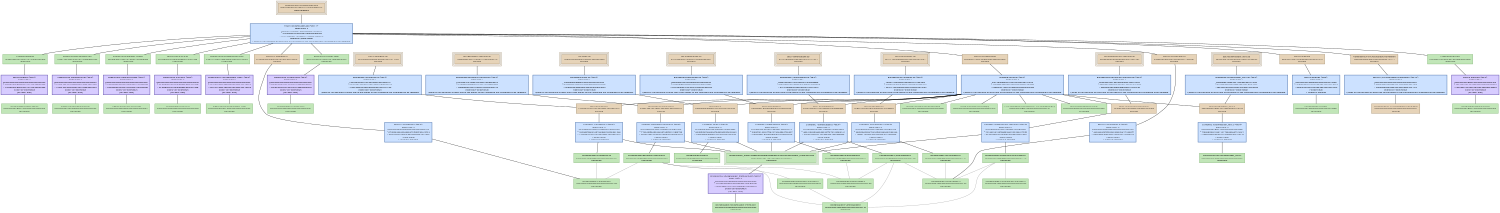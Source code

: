 digraph XDownloader {
   size = "10.000000,8.500000";
   concentrate = false;

   node [ shape = box, style = filled, color = "0.3 0.5 0.6", fillcolor = "0.3 0.2 0.9", fontname = "Monaco", fontsize = "9" ];
   n00001 [ label = "Development/XDownloader.app\nd7473dc880772388251155a55498b213\nDepsUpdated", color = "0.1 0.5 0.5", fillcolor = "0.1 0.2 0.9", peripheries = 3 ];
   n00002 [ label = "Contents/Info.plist\nc933a801c45e22cda7823bb6b05fab3e\nUpToDate" ];
   n00003 [ label = "XDownloader.build/Info.plist\n0000000042fb02230000000000000459\nUpToDate" ];
   n00004 [ label = "Contents/PkgInfo\n744d569ecfb07e0321312c83efcecd8e\nUpToDate" ];
   n00005 [ label = "XDownloader.build/PkgInfo\n0000000042fb02230000000000000008\nUpToDate" ];
   n00006 [ label = "English.lproj/MainMenu.nib\n103d129520a23ffa79f212988ae06294\nUpToDate" ];
   n00007 [ label = "English.lproj/MainMenu.nib\n0000000042cecda400000000000000aa\nUpToDate" ];
   n00008 [ label = "English.lproj/InfoPlist.strings\n6408d6fe6705e0187e50f616a5e4b88f\nUpToDate" ];
   n00009 [ label = "English.lproj/InfoPlist.strings\n0000000042fa6da600000000000000b2\nUpToDate" ];
   n00010 [ label = "Resources/icon.icns\nb1e0db45091ead5fdd8f6fcf35691bdf\nUpToDate" ];
   n00011 [ label = "XDownloader/icon.icns\n0000000042fa6da600000000000093ba\nUpToDate" ];
   n00012 [ label = "English.lproj/XDownloader Help\n33a1fc14d527d9e3448c3d553521e03a\nUpToDate" ];
   n00013 [ label = "English.lproj/XDownloader Help\n0000000042bd319000000000000000aa\nUpToDate" ];
   n00014 [ label = "Resources/Credits.html\ncecbc3c842201a6d10ca1bbb986ef255\nUpToDate" ];
   n00015 [ label = "XDownloader/Credits.html\n0000000042fa6da600000000000000a1\nUpToDate" ];
   n00016 [ label = "ppc/main.o\nc0f5b8eb4abbfec023052b3062953cf5\nMissing", color = "0.1 0.5 0.5", fillcolor = "0.1 0.2 0.9" ];
   n00017 [ label = "XDownloader/XDownloader_Prefix.pch\n0000000042fa6da60000000000000099\nUpToDate" ];
   n00018 [ label = "XDownloader_Prefix-azwwsztcbjdddbcktpikqacsychb/XDownloader_Prefix.pch.gch\n202c485b7ca77b21cee9a6159cf03c0f\nUpToDate", peripheries = 3 ];
   n00019 [ label = "XDownloader/main.m\n0000000042fa6da600000000000003b8\nUpToDate" ];
   n00020 [ label = "ppc/RenamerController.o\n574923841a72f86279a4691e8d2baa1d\nMissing", color = "0.1 0.5 0.5", fillcolor = "0.1 0.2 0.9" ];
   n00021 [ label = "XDownloader/RenamerController.m\n0000000042fa6da60000000000002500\nUpToDate" ];
   n00022 [ label = "ppc/NameMapper.o\n6d2853b9ac0126c4ee9641849f4bbffe\nMissing", color = "0.1 0.5 0.5", fillcolor = "0.1 0.2 0.9" ];
   n00023 [ label = "XDownloader/NameMapper.m\n0000000042fa6da6000000000000135f\nUpToDate" ];
   n00024 [ label = "ppc/ExifWrapper.o\n0d2fb4da1ff204f7db9d62c83e893b34\nMissing", color = "0.1 0.5 0.5", fillcolor = "0.1 0.2 0.9" ];
   n00025 [ label = "XDownloader/ExifWrapper.m\n0000000042fa6da60000000000000f57\nUpToDate" ];
   n00026 [ label = "ppc/PreferencesController.o\ne536d3456918e3faf7a2b4470af15469\nMissing", color = "0.1 0.5 0.5", fillcolor = "0.1 0.2 0.9" ];
   n00027 [ label = "XDownloader/PreferencesController.m\n0000000042fa6da60000000000001175\nUpToDate" ];
   n00028 [ label = "ppc/XDVariables.o\n1eff9119cee02f053e899c9101e84f54\nMissing", color = "0.1 0.5 0.5", fillcolor = "0.1 0.2 0.9" ];
   n00029 [ label = "XDownloader/XDVariables.m\n0000000042fa6da60000000000001741\nUpToDate" ];
   n00030 [ label = "ppc/CanonRAW.o\n130598a2cac61655836f6529294a2015\nMissing", color = "0.1 0.5 0.5", fillcolor = "0.1 0.2 0.9" ];
   n00031 [ label = "XDownloader/CanonRAW.m\n0000000042fa6da60000000000000f51\nUpToDate" ];
   n00032 [ label = "ppc/XDownloader_vers.o\n7d86dbd973f88333179e880ae731423f\nMissing", color = "0.1 0.5 0.5", fillcolor = "0.1 0.2 0.9" ];
   n00033 [ label = "DerivedSources/XDownloader_vers.c\n0000000042fb022300000000000000fe\nUpToDate" ];
   n00034 [ label = "MacOS/XDownloader\n0fb5866c13ad133ab6a2a39e8e305d36\nMissing", color = "0.1 0.5 0.5", fillcolor = "0.1 0.2 0.9" ];
   n00035 [ label = "ppc/main.ob\n53de4fcb69b0bfed74b8553b5ab54e40\nMissing", color = "0.1 0.5 0.5", fillcolor = "0.1 0.2 0.9", peripheries = 3 ];
   n00036 [ label = "ppc/RenamerController.ob\n7ddbdd38539f107e6df17fd9c22b6510\nMissing", color = "0.1 0.5 0.5", fillcolor = "0.1 0.2 0.9", peripheries = 3 ];
   n00037 [ label = "ppc/NameMapper.ob\n81c41dbfa800cf8498ccfa41cf7576c7\nMissing", color = "0.1 0.5 0.5", fillcolor = "0.1 0.2 0.9", peripheries = 3 ];
   n00038 [ label = "ppc/ExifWrapper.ob\n87c0cbd5e941f449c54709eca68a94d1\nMissing", color = "0.1 0.5 0.5", fillcolor = "0.1 0.2 0.9", peripheries = 3 ];
   n00039 [ label = "ppc/PreferencesController.ob\n9b5daa6fdca8df5ddfb38f6510907cac\nMissing", color = "0.1 0.5 0.5", fillcolor = "0.1 0.2 0.9", peripheries = 3 ];
   n00040 [ label = "ppc/XDVariables.ob\nb071c16b3c8e800d5c290f020d9123f7\nMissing", color = "0.1 0.5 0.5", fillcolor = "0.1 0.2 0.9", peripheries = 3 ];
   n00041 [ label = "ppc/CanonRAW.ob\n952536b0c6880afcd0cbe53497271c3a\nMissing", color = "0.1 0.5 0.5", fillcolor = "0.1 0.2 0.9", peripheries = 3 ];
   n00042 [ label = "ppc/XDownloader_vers.ob\n3d93230e7dc0c6dc8547ba9b1925e833\nMissing", color = "0.1 0.5 0.5", fillcolor = "0.1 0.2 0.9", peripheries = 3 ];
   n00043 [ label = "Resources/libZeroLinkAppStub.a\n0000000042c7f5ee0000000000000ae0\nUpToDate" ];
   n00044 [ label = "Cocoa.framework/Cocoa[C]\n0000000042d829e70000000000002260\nUpToDate" ];
   n00045 [ label = "Nym.Foundation.framework/Nym.Foundation[C]\n0000000042fb02390000000000005c7c\nUpToDate" ];
   n00046 [ label = "ppc/XDownloader.zerolink\n0000000042fb026c0000000000000580\nUpToDate" ];
   n00047 [ label = "MacOS/exiftags\na6f845d729e7cca08e3d62363020755f\nMissing", color = "0.1 0.5 0.5", fillcolor = "0.1 0.2 0.9" ];
   n00048 [ label = "XDownloader/exiftags\n0000000042fa6da600000000000199f8\nUpToDate" ];
   n00049 [ label = "MacOS/XDVariables.h\n4438468cddf530f2230b52ac17438ca7\nMissing", color = "0.1 0.5 0.5", fillcolor = "0.1 0.2 0.9" ];
   n00050 [ label = "XDownloader/XDVariables.h\n0000000042fa6da60000000000000150\nUpToDate" ];
   n00051 [ label = "MacOS/CanonRAW.h\nb7d22e9922fa63cd470f5bd7e2a12e56\nMissing", color = "0.1 0.5 0.5", fillcolor = "0.1 0.2 0.9" ];
   n00052 [ label = "XDownloader/CanonRAW.h\n0000000042fa6da60000000000000105\nUpToDate" ];
   n00053 [ label = "Frameworks/Nym.Foundation.framework\n49e82eb68893ee255a63986f64721f17\nMissing", color = "0.1 0.5 0.5", fillcolor = "0.1 0.2 0.9" ];
   n00054 [ label = "Development/Nym.Foundation.framework\n00000000000000000000000000000000\nMissing", color = "0.1 0.5 0.5", fillcolor = "0.1 0.2 0.9" ];
   n00055 [ label = "XDownloader/ExifWrapper.h\n0000000042fa6da6000000000000014b\nUpToDate" ];
   n00056 [ label = "XDownloader/RenamerController.h\n0000000042fa6da60000000000000477\nUpToDate" ];
   n00057 [ label = "XDownloader/NameMapper.h\n0000000042fa6da600000000000001f4\nUpToDate" ];
   n00058 [ label = "XDownloader/PreferencesController.h\n0000000042fa6da6000000000000024a\nUpToDate" ];

   node [ shape = box, style = "filled,bold", color = "0.7 0.5 0.7", fillcolor = "0.7 0.2 1.0", fontname = "Monaco", fontsize = "9" ];
   c00001 [ label = "PBXCp Info.plist <wt:0>\nwaitCount: 0\n0000000042fb02230000000000000459\n^ c933a80186a520eea7823bb6b05faf67\n= c933a801c45e22cda7823bb6b05fab3e\nDoesNotNeedToRun\n(no 'why' info)" ];
   c00002 [ label = "PBXCp PkgInfo <wt:0>\nwaitCount: 0\n00000000000000000000000000000000\n^ 744d569ecfb07e0321312c83efcecd8e\n= 744d569ecfb07e0321312c83efcecd8e\nDoesNotNeedToRun\n(no 'why' info)" ];
   c00003 [ label = "CpResource MainMenu.nib <wt:2>\nwaitCount: 0\n00000000000000000000000000000000\n^ 103d129520a23ffa79f212988ae06294\n= 103d129520a23ffa79f212988ae06294\nDoesNotNeedToRun\n(no 'why' info)" ];
   c00004 [ label = "CpResource InfoPlist.strings <wt:2>\nwaitCount: 0\n00000000000000000000000000000000\n^ 6408d6fe6705e0187e50f616a5e4b88f\n= 6408d6fe6705e0187e50f616a5e4b88f\nDoesNotNeedToRun\n(no 'why' info)" ];
   c00005 [ label = "CpResource icon.icns <wt:2>\nwaitCount: 0\n00000000000000000000000000000000\n^ b1e0db45091ead5fdd8f6fcf35691bdf\n= b1e0db45091ead5fdd8f6fcf35691bdf\nDoesNotNeedToRun\n(no 'why' info)" ];
   c00006 [ label = "CpResource \"XDownloader Help\" <wt:2>\nwaitCount: 0\n00000000000000000000000000000000\n^ 33a1fc14d527d9e3448c3d553521e03a\n= 33a1fc14d527d9e3448c3d553521e03a\nDoesNotNeedToRun\n(no 'why' info)" ];
   c00007 [ label = "CpResource Credits.html <wt:2>\nwaitCount: 0\n00000000000000000000000000000000\n^ cecbc3c842201a6d10ca1bbb986ef255\n= cecbc3c842201a6d10ca1bbb986ef255\nDoesNotNeedToRun\n(no 'why' info)" ];
   c00008 [ label = "CompileC main.o <wt:4>\nwaitCount: 0\n202c485b3e5d1687cee9a6159cf03fb7\n^ e0d9f0b074e6e847edec8d25fe650342\n= c0f5b8eb4abbfec023052b3062953cf5\nNeedsToRun\n1 output is missing", color = "0.6 0.5 0.7", fillcolor = "0.6 0.2 1.0" ];
   c00009 [ label = "ProcessPCH XDownloader_Prefix.pch.gch <wt:3>\nwaitCount: 0\n0000000042fa6da60000000000000099\n^ 202c485b3e5d1687cee9a6159cf03c96\n= 202c485b7ca77b21cee9a6159cf03c0f\nDoesNotNeedToRun\n(no 'why' info)" ];
   c00010 [ label = "CompileC RenamerController.o <wt:4>\nwaitCount: 0\n202c485b7ca77b21cee9a6159cf01d36\n^ 77656bdf66d58343b74dcf0b11dbb72b\n= 574923841a72f86279a4691e8d2baa1d\nNeedsToRun\n1 output is missing", color = "0.6 0.5 0.7", fillcolor = "0.6 0.2 1.0" ];
   c00011 [ label = "CompileC NameMapper.o <wt:4>\nwaitCount: 0\n202c485b7ca77b21cee9a6159cf02ebf\n^ 4d041be2d0a65de5207fe79103bb9141\n= 6d2853b9ac0126c4ee9641849f4bbffe\nNeedsToRun\n1 output is missing", color = "0.6 0.5 0.7", fillcolor = "0.6 0.2 1.0" ];
   c00012 [ label = "CompileC ExifWrapper.o <wt:4>\nwaitCount: 0\n202c485b7ca77b21cee9a6159cf03213\n^ 2d03fc8163557fd61574c4dda2790927\n= 0d2fb4da1ff204f7db9d62c83e893b34\nNeedsToRun\n1 output is missing", color = "0.6 0.5 0.7", fillcolor = "0.6 0.2 1.0" ];
   c00013 [ label = "CompileC PreferencesController.o <wt:4>\nwaitCount: 0\n202c485b7ca77b21cee9a6159cf02f94\n^ c51a9b1e15bf98db394b125296017bfd\n= e536d3456918e3faf7a2b4470af15469\nNeedsToRun\n1 output is missing", color = "0.6 0.5 0.7", fillcolor = "0.6 0.2 1.0" ];
   c00014 [ label = "CompileC XDVariables.o <wt:4>\nwaitCount: 0\n202c485b7ca77b21cee9a6159cf02a1e\n^ 3ed3d942b2475424f0603a849d18654a\n= 1eff9119cee02f053e899c9101e84f54\nNeedsToRun\n1 output is missing", color = "0.6 0.5 0.7", fillcolor = "0.6 0.2 1.0" ];
   c00015 [ label = "CompileC CanonRAW.o <wt:4>\nwaitCount: 0\n202c485b7ca77b21cee9a6159cf0325b\n^ 3329d0f9b6616d744d86c33cb5ba124e\n= 130598a2cac61655836f6529294a2015\nNeedsToRun\n1 output is missing", color = "0.6 0.5 0.7", fillcolor = "0.6 0.2 1.0" ];
   c00016 [ label = "CompileC XDownloader_vers.o <wt:4>\nwaitCount: 0\n0000000042fb022300000000000000fe\n^ 7d86dbd931038110179e880ae73142c1\n= 7d86dbd973f88333179e880ae731423f\nNeedsToRun\n1 output is missing", color = "0.6 0.5 0.7", fillcolor = "0.6 0.2 1.0" ];
   c00017 [ label = "Bundlizing main.ob <wt:4>\nwaitCount: 1\nc0f5b8eb4abbfec023052b3062953cf5\n^ 932bf720230b412d57bd7e0b382072b5\n= 53de4fcb69b0bfed74b8553b5ab54e40\nIndirectlyNeedsToRun\nNeeds to run because at least one of the inputs to the command are scheduled to be updated.", color = "0.6 0.5 0.7", fillcolor = "0.6 0.2 1.0" ];
   c00018 [ label = "Bundlizing RenamerController.ob <wt:4>\nwaitCount: 1\n574923841a72f86279a4691e8d2baa1d\n^ 2a92febc49ede81c145516c74f00cf0d\n= 7ddbdd38539f107e6df17fd9c22b6510\nIndirectlyNeedsToRun\nNeeds to run because at least one of the inputs to the command are scheduled to be updated.", color = "0.6 0.5 0.7", fillcolor = "0.6 0.2 1.0" ];
   c00019 [ label = "Bundlizing NameMapper.ob <wt:4>\nwaitCount: 1\n6d2853b9ac0126c4ee9641849f4bbffe\n^ ecec4e060401e940765abbc5503ec939\n= 81c41dbfa800cf8498ccfa41cf7576c7\nIndirectlyNeedsToRun\nNeeds to run because at least one of the inputs to the command are scheduled to be updated.", color = "0.6 0.5 0.7", fillcolor = "0.6 0.2 1.0" ];
   c00020 [ label = "Bundlizing ExifWrapper.ob <wt:4>\nwaitCount: 1\n0d2fb4da1ff204f7db9d62c83e893b34\n^ 8aef7f0ff6b3f0be1eda6b249803afe5\n= 87c0cbd5e941f449c54709eca68a94d1\nIndirectlyNeedsToRun\nNeeds to run because at least one of the inputs to the command are scheduled to be updated.", color = "0.6 0.5 0.7", fillcolor = "0.6 0.2 1.0" ];
   c00021 [ label = "Bundlizing PreferencesController.ob <wt:4>\nwaitCount: 1\ne536d3456918e3faf7a2b4470af15469\n^ 7e6b792ab5b03ca728113b221a6128c5\n= 9b5daa6fdca8df5ddfb38f6510907cac\nIndirectlyNeedsToRun\nNeeds to run because at least one of the inputs to the command are scheduled to be updated.", color = "0.6 0.5 0.7", fillcolor = "0.6 0.2 1.0" ];
   c00022 [ label = "Bundlizing XDVariables.ob <wt:4>\nwaitCount: 1\n1eff9119cee02f053e899c9101e84f54\n^ ae8e5072f26eaf0862a093930c796ca3\n= b071c16b3c8e800d5c290f020d9123f7\nIndirectlyNeedsToRun\nNeeds to run because at least one of the inputs to the command are scheduled to be updated.", color = "0.6 0.5 0.7", fillcolor = "0.6 0.2 1.0" ];
   c00023 [ label = "Bundlizing CanonRAW.ob <wt:4>\nwaitCount: 1\n130598a2cac61655836f6529294a2015\n^ 8620ae120c4e1ca953a4801dbe6d3c2f\n= 952536b0c6880afcd0cbe53497271c3a\nIndirectlyNeedsToRun\nNeeds to run because at least one of the inputs to the command are scheduled to be updated.", color = "0.6 0.5 0.7", fillcolor = "0.6 0.2 1.0" ];
   c00024 [ label = "Bundlizing XDownloader_vers.ob <wt:4>\nwaitCount: 1\n7d86dbd973f88333179e880ae731423f\n^ 4015f8d70e3845ef92d93291fe14aa0c\n= 3d93230e7dc0c6dc8547ba9b1925e833\nIndirectlyNeedsToRun\nNeeds to run because at least one of the inputs to the command are scheduled to be updated.", color = "0.6 0.5 0.7", fillcolor = "0.6 0.2 1.0" ];
   c00025 [ label = "Building ZeroLink <wt:4>\nwaitCount: 8\n62f17d2bfde3a1543270a4978b1e1a49\n^ 6d44fb47ee4eb26e84d20709052e477f\n= 0fb5866c13ad133ab6a2a39e8e305d36\nIndirectlyNeedsToRun\nNeeds to run because at least one of the inputs to the command are scheduled to be updated.", color = "0.6 0.5 0.7", fillcolor = "0.6 0.2 1.0" ];
   c00026 [ label = "PBXCp exiftags <wt:8>\nwaitCount: 0\n0000000042fa6da600000000000199f8\n^ a6f845d76b1da1068e3d62363021eca7\n= a6f845d729e7cca08e3d62363020755f\nNeedsToRun\n1 output is missing", color = "0.6 0.5 0.7", fillcolor = "0.6 0.2 1.0" ];
   c00027 [ label = "PBXCp XDVariables.h <wt:8>\nwaitCount: 0\n0000000042fa6da60000000000000150\n^ 4438468c9f0f5d54230b52ac17438df7\n= 4438468cddf530f2230b52ac17438ca7\nNeedsToRun\n1 output is missing", color = "0.6 0.5 0.7", fillcolor = "0.6 0.2 1.0" ];
   c00028 [ label = "PBXCp CanonRAW.h <wt:8>\nwaitCount: 0\n0000000042fa6da60000000000000105\n^ b7d22e9960000e6b470f5bd7e2a12f53\n= b7d22e9922fa63cd470f5bd7e2a12e56\nNeedsToRun\n1 output is missing", color = "0.6 0.5 0.7", fillcolor = "0.6 0.2 1.0" ];
   c00029 [ label = "PBXCp Nym.Foundation.framework <wt:10>\nwaitCount: 0\n00000000000000000000000000000000\n^ 49e82eb68893ee255a63986f64721f17\n= 49e82eb68893ee255a63986f64721f17\nIndirectlyNeedsToRun\nNeeds to run because at least one of the inputs to the command are scheduled to be updated.", color = "0.6 0.5 0.7", fillcolor = "0.6 0.2 1.0" ];
   c00030 [ label = "Touch XDownloader.app <wt:11>\nwaitCount: 5\n968e5b759f868f7d0e20ea26c7332094\n^ 41c966bd1ff1acf52b31bf8393ab9287\n= d7473dc880772388251155a55498b213\nIndirectlyNeedsToRun\nNeeds to run because at least one of the inputs to the command are scheduled to be updated.", color = "0.6 0.5 0.7", fillcolor = "0.6 0.2 1.0" ];

   edge [ style = solid, color = black, arrowhead = none, arrowtail = normal ];
   n00001 -> { c00030 };
   n00002 -> { c00001 };
   n00004 -> { c00002 };
   n00006 -> { c00003 };
   n00008 -> { c00004 };
   n00010 -> { c00005 };
   n00012 -> { c00006 };
   n00014 -> { c00007 };
   n00016 -> { c00008 };
   n00018 -> { c00009 };
   n00020 -> { c00010 };
   n00022 -> { c00011 };
   n00024 -> { c00012 };
   n00026 -> { c00013 };
   n00028 -> { c00014 };
   n00030 -> { c00015 };
   n00032 -> { c00016 };
   n00034 -> { c00025 };
   n00035 -> { c00017 };
   n00036 -> { c00018 };
   n00037 -> { c00019 };
   n00038 -> { c00020 };
   n00039 -> { c00021 };
   n00040 -> { c00022 };
   n00041 -> { c00023 };
   n00042 -> { c00024 };
   n00047 -> { c00026 };
   n00049 -> { c00027 };
   n00051 -> { c00028 };
   n00053 -> { c00029 };
   c00001 -> { n00003 };
   c00002 -> { n00005 n00005 };
   c00003 -> { n00007 n00007 };
   c00004 -> { n00009 n00009 };
   c00005 -> { n00011 n00011 };
   c00006 -> { n00013 n00013 };
   c00007 -> { n00015 n00015 };
   c00008 -> { n00018 n00019 };
   c00009 -> { n00017 };
   c00010 -> { n00018 n00021 };
   c00011 -> { n00018 n00023 };
   c00012 -> { n00018 n00025 };
   c00013 -> { n00018 n00027 };
   c00014 -> { n00018 n00029 };
   c00015 -> { n00018 n00031 };
   c00016 -> { n00033 };
   c00017 -> { n00016 };
   c00018 -> { n00020 };
   c00019 -> { n00022 };
   c00020 -> { n00024 };
   c00021 -> { n00026 };
   c00022 -> { n00028 };
   c00023 -> { n00030 };
   c00024 -> { n00032 };
   c00025 -> { n00016 n00020 n00022 n00024 n00026 n00028 n00030 n00032 n00043 n00044 n00045 n00046 };
   c00026 -> { n00048 };
   c00027 -> { n00050 };
   c00028 -> { n00052 };
   c00029 -> { n00054 };
   c00030 -> { n00002 n00004 n00006 n00008 n00010 n00012 n00014 n00034 n00047 n00049 n00051 n00053 };

   edge [ style = solid, color = gray60, arrowhead = none, arrowtail = normal ];
   n00021 -> { n00056 n00057 n00055 n00052 };
   n00023 -> { n00057 n00055 n00050 };
   n00025 -> { n00055 };
   n00027 -> { n00058 n00057 n00050 };
   n00029 -> { n00050 };
   n00031 -> { n00052 };
   n00056 -> { n00057 };
}
